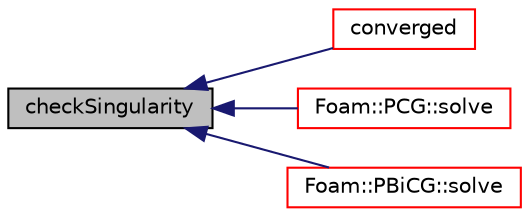 digraph "checkSingularity"
{
  bgcolor="transparent";
  edge [fontname="Helvetica",fontsize="10",labelfontname="Helvetica",labelfontsize="10"];
  node [fontname="Helvetica",fontsize="10",shape=record];
  rankdir="LR";
  Node1 [label="checkSingularity",height=0.2,width=0.4,color="black", fillcolor="grey75", style="filled", fontcolor="black"];
  Node1 -> Node2 [dir="back",color="midnightblue",fontsize="10",style="solid",fontname="Helvetica"];
  Node2 [label="converged",height=0.2,width=0.4,color="red",URL="$a02388.html#a7871755a018ed4d696457b6ad3c7dc79",tooltip="Has the solver converged? "];
  Node1 -> Node3 [dir="back",color="midnightblue",fontsize="10",style="solid",fontname="Helvetica"];
  Node3 [label="Foam::PCG::solve",height=0.2,width=0.4,color="red",URL="$a01829.html#a67060ce780f6992862e39b0d82c37aa0",tooltip="Solve the matrix with this solver. "];
  Node1 -> Node4 [dir="back",color="midnightblue",fontsize="10",style="solid",fontname="Helvetica"];
  Node4 [label="Foam::PBiCG::solve",height=0.2,width=0.4,color="red",URL="$a01827.html#a67060ce780f6992862e39b0d82c37aa0",tooltip="Solve the matrix with this solver. "];
}
